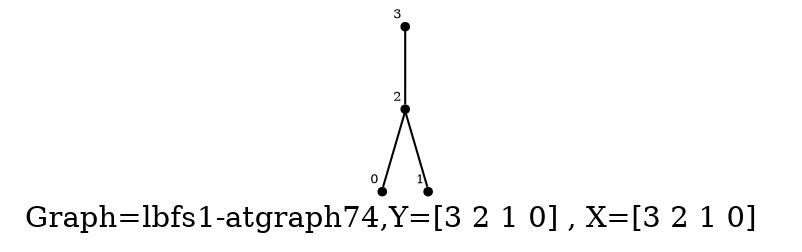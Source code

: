 /* Created by igraph 0.8.0-pre+0200568 */
graph {
  graph [
    label="Graph=lbfs1-atgraph74,Y=[3 2 1 0] , X=[3 2 1 0]  "
    labelloc=bottom
  ];
  0 [
    pos="-0.100000,3.000000!"
    shape=point
    fontsize=6
    xlabel=0
  ];
  1 [
    pos="0.000000,2.000000!"
    shape=point
    fontsize=6
    xlabel=1
  ];
  2 [
    pos="-0.100000,1.000000!"
    shape=point
    fontsize=6
    xlabel=2
  ];
  3 [
    pos="0.000000,0.000000!"
    shape=point
    fontsize=6
    xlabel=3
  ];

  2 -- 0;
  2 -- 1;
  3 -- 2;
}
